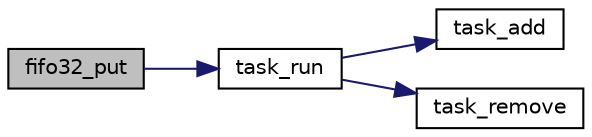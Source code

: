 digraph "fifo32_put"
{
 // LATEX_PDF_SIZE
  edge [fontname="Helvetica",fontsize="10",labelfontname="Helvetica",labelfontsize="10"];
  node [fontname="Helvetica",fontsize="10",shape=record];
  rankdir="LR";
  Node1 [label="fifo32_put",height=0.2,width=0.4,color="black", fillcolor="grey75", style="filled", fontcolor="black",tooltip=" "];
  Node1 -> Node2 [color="midnightblue",fontsize="10",style="solid",fontname="Helvetica"];
  Node2 [label="task_run",height=0.2,width=0.4,color="black", fillcolor="white", style="filled",URL="$bootpack_8h.html#a579117953072527527cd89b4ebc929ef",tooltip=" "];
  Node2 -> Node3 [color="midnightblue",fontsize="10",style="solid",fontname="Helvetica"];
  Node3 [label="task_add",height=0.2,width=0.4,color="black", fillcolor="white", style="filled",URL="$mtask_8c.html#a402b7583d2459d4a08561dcc5d493f4a",tooltip=" "];
  Node2 -> Node4 [color="midnightblue",fontsize="10",style="solid",fontname="Helvetica"];
  Node4 [label="task_remove",height=0.2,width=0.4,color="black", fillcolor="white", style="filled",URL="$mtask_8c.html#a11f14489f9989d977a88064d02e682ae",tooltip=" "];
}
